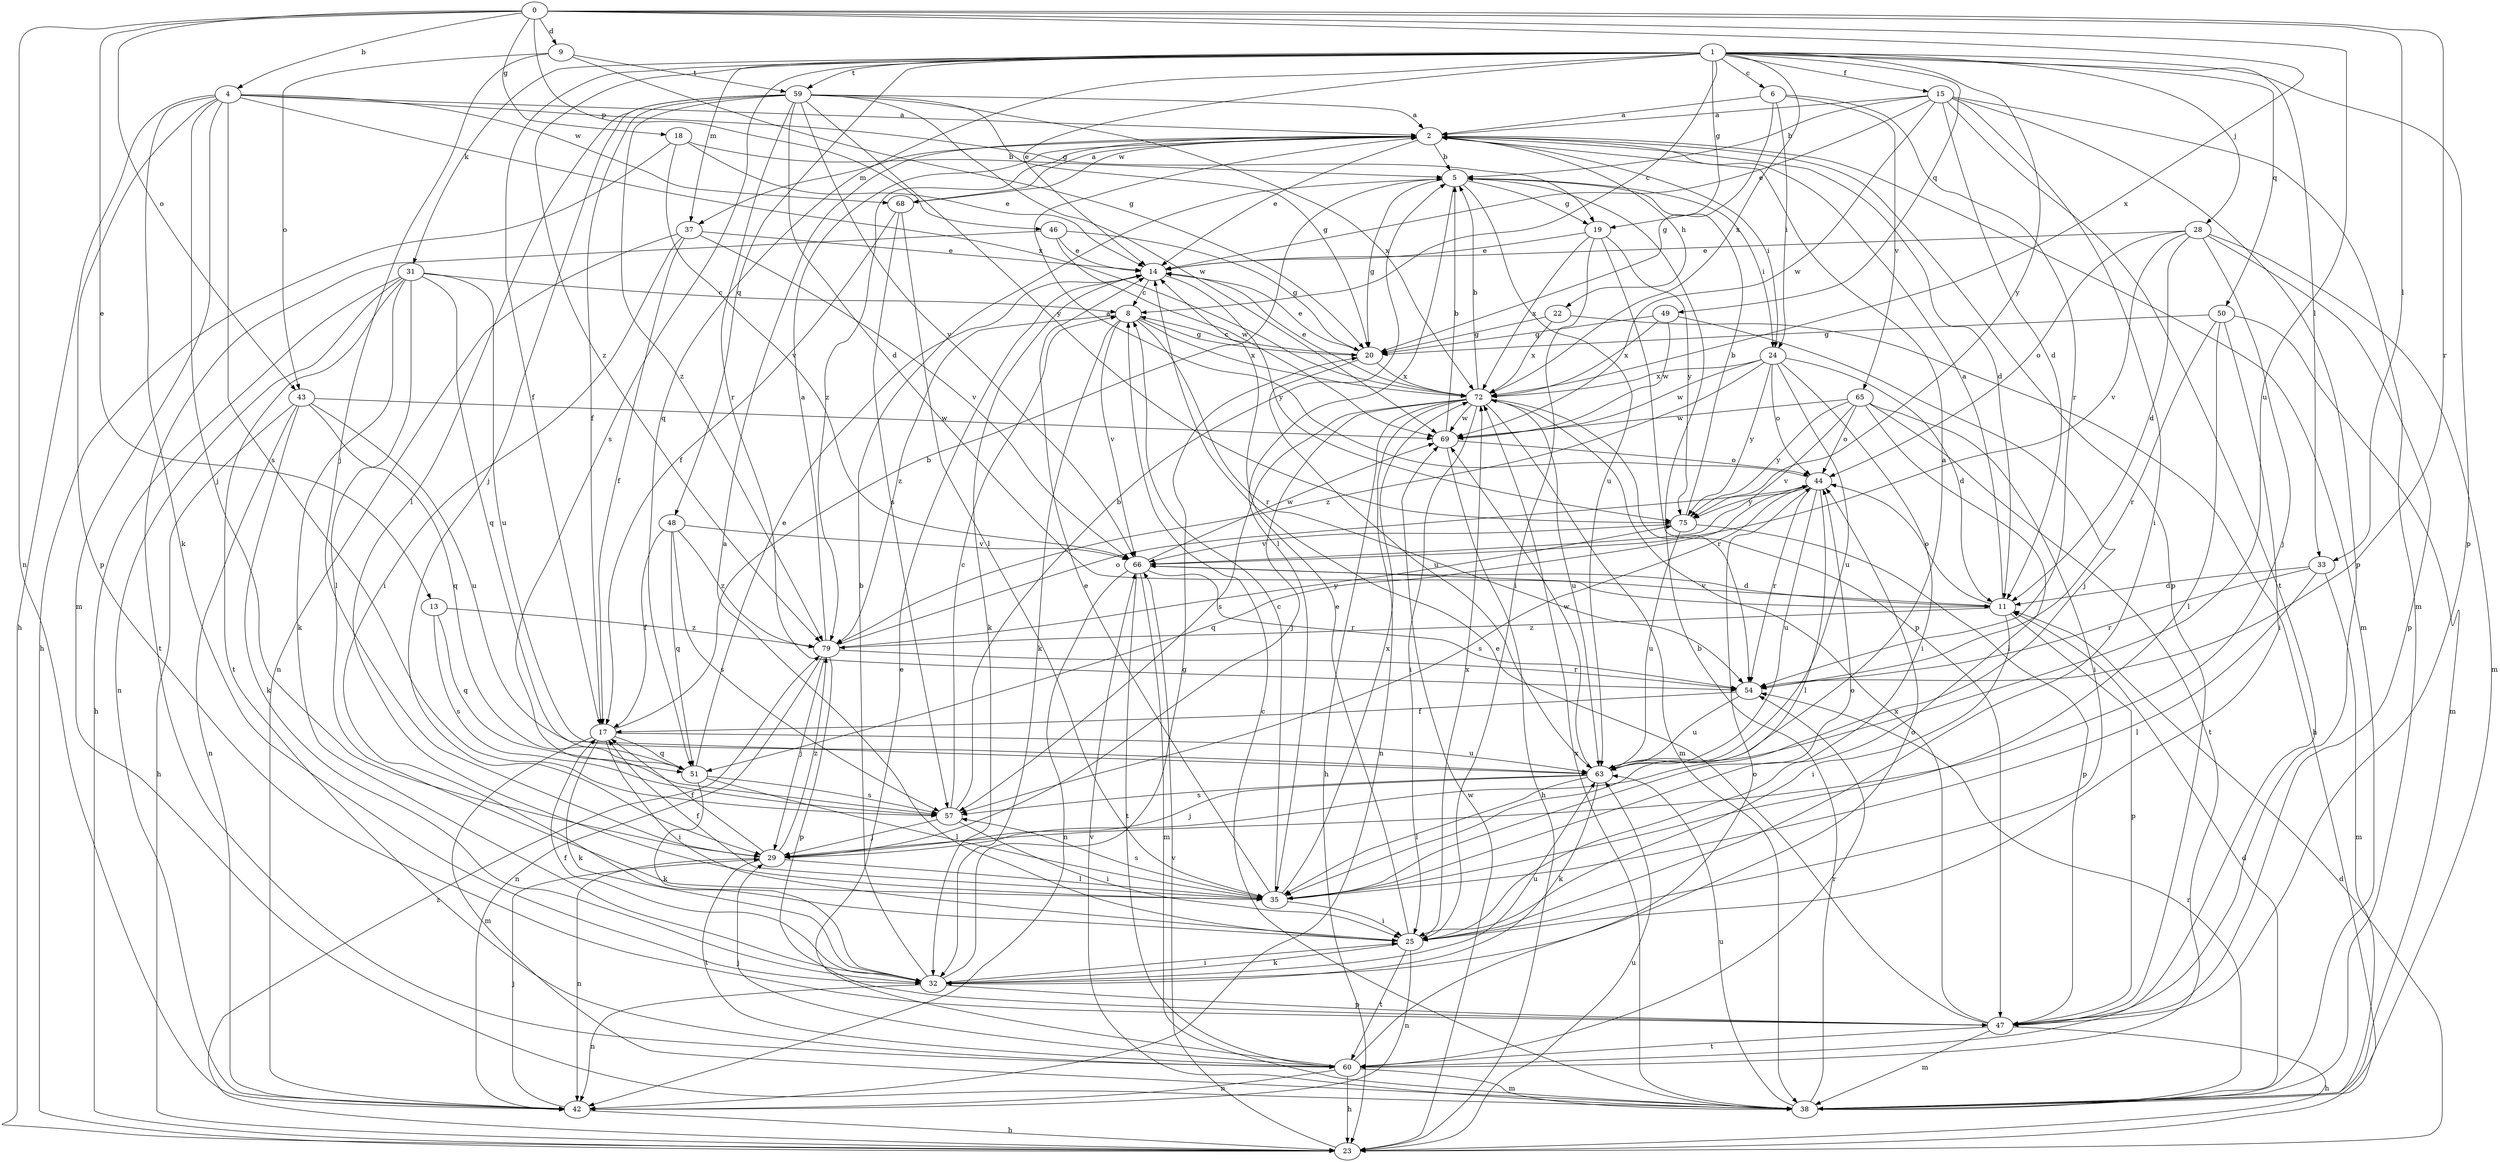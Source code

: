 strict digraph  {
0;
1;
2;
4;
5;
6;
8;
9;
11;
13;
14;
15;
17;
18;
19;
20;
22;
23;
24;
25;
28;
29;
31;
32;
33;
35;
37;
38;
42;
43;
44;
46;
47;
48;
49;
50;
51;
54;
57;
59;
60;
63;
65;
66;
68;
69;
72;
75;
79;
0 -> 4  [label=b];
0 -> 9  [label=d];
0 -> 13  [label=e];
0 -> 18  [label=g];
0 -> 33  [label=l];
0 -> 42  [label=n];
0 -> 43  [label=o];
0 -> 46  [label=p];
0 -> 54  [label=r];
0 -> 63  [label=u];
0 -> 72  [label=x];
1 -> 6  [label=c];
1 -> 8  [label=c];
1 -> 14  [label=e];
1 -> 15  [label=f];
1 -> 17  [label=f];
1 -> 19  [label=g];
1 -> 28  [label=j];
1 -> 31  [label=k];
1 -> 33  [label=l];
1 -> 37  [label=m];
1 -> 47  [label=p];
1 -> 48  [label=q];
1 -> 49  [label=q];
1 -> 50  [label=q];
1 -> 51  [label=q];
1 -> 57  [label=s];
1 -> 59  [label=t];
1 -> 72  [label=x];
1 -> 75  [label=y];
1 -> 79  [label=z];
2 -> 5  [label=b];
2 -> 11  [label=d];
2 -> 14  [label=e];
2 -> 22  [label=h];
2 -> 24  [label=i];
2 -> 37  [label=m];
2 -> 38  [label=m];
2 -> 47  [label=p];
2 -> 68  [label=w];
2 -> 79  [label=z];
4 -> 2  [label=a];
4 -> 19  [label=g];
4 -> 23  [label=h];
4 -> 29  [label=j];
4 -> 32  [label=k];
4 -> 38  [label=m];
4 -> 47  [label=p];
4 -> 57  [label=s];
4 -> 68  [label=w];
4 -> 72  [label=x];
5 -> 19  [label=g];
5 -> 20  [label=g];
5 -> 24  [label=i];
5 -> 35  [label=l];
5 -> 63  [label=u];
6 -> 2  [label=a];
6 -> 20  [label=g];
6 -> 24  [label=i];
6 -> 54  [label=r];
6 -> 65  [label=v];
8 -> 20  [label=g];
8 -> 32  [label=k];
8 -> 54  [label=r];
8 -> 66  [label=v];
8 -> 72  [label=x];
8 -> 79  [label=z];
9 -> 20  [label=g];
9 -> 29  [label=j];
9 -> 43  [label=o];
9 -> 59  [label=t];
11 -> 2  [label=a];
11 -> 25  [label=i];
11 -> 44  [label=o];
11 -> 47  [label=p];
11 -> 66  [label=v];
11 -> 79  [label=z];
13 -> 51  [label=q];
13 -> 57  [label=s];
13 -> 79  [label=z];
14 -> 8  [label=c];
14 -> 32  [label=k];
14 -> 75  [label=y];
15 -> 2  [label=a];
15 -> 5  [label=b];
15 -> 11  [label=d];
15 -> 14  [label=e];
15 -> 25  [label=i];
15 -> 38  [label=m];
15 -> 47  [label=p];
15 -> 60  [label=t];
15 -> 69  [label=w];
17 -> 5  [label=b];
17 -> 25  [label=i];
17 -> 32  [label=k];
17 -> 38  [label=m];
17 -> 51  [label=q];
17 -> 63  [label=u];
18 -> 5  [label=b];
18 -> 14  [label=e];
18 -> 23  [label=h];
18 -> 66  [label=v];
19 -> 14  [label=e];
19 -> 25  [label=i];
19 -> 47  [label=p];
19 -> 72  [label=x];
19 -> 75  [label=y];
20 -> 8  [label=c];
20 -> 14  [label=e];
20 -> 63  [label=u];
20 -> 72  [label=x];
22 -> 20  [label=g];
22 -> 23  [label=h];
22 -> 72  [label=x];
23 -> 11  [label=d];
23 -> 63  [label=u];
23 -> 66  [label=v];
23 -> 69  [label=w];
23 -> 79  [label=z];
24 -> 11  [label=d];
24 -> 25  [label=i];
24 -> 44  [label=o];
24 -> 63  [label=u];
24 -> 69  [label=w];
24 -> 72  [label=x];
24 -> 75  [label=y];
24 -> 79  [label=z];
25 -> 2  [label=a];
25 -> 14  [label=e];
25 -> 32  [label=k];
25 -> 42  [label=n];
25 -> 60  [label=t];
25 -> 72  [label=x];
28 -> 11  [label=d];
28 -> 14  [label=e];
28 -> 29  [label=j];
28 -> 38  [label=m];
28 -> 44  [label=o];
28 -> 47  [label=p];
28 -> 66  [label=v];
29 -> 17  [label=f];
29 -> 35  [label=l];
29 -> 42  [label=n];
29 -> 60  [label=t];
29 -> 79  [label=z];
31 -> 8  [label=c];
31 -> 23  [label=h];
31 -> 32  [label=k];
31 -> 35  [label=l];
31 -> 42  [label=n];
31 -> 51  [label=q];
31 -> 60  [label=t];
31 -> 63  [label=u];
32 -> 5  [label=b];
32 -> 17  [label=f];
32 -> 20  [label=g];
32 -> 25  [label=i];
32 -> 42  [label=n];
32 -> 44  [label=o];
32 -> 47  [label=p];
32 -> 63  [label=u];
33 -> 11  [label=d];
33 -> 35  [label=l];
33 -> 38  [label=m];
33 -> 54  [label=r];
35 -> 8  [label=c];
35 -> 14  [label=e];
35 -> 17  [label=f];
35 -> 25  [label=i];
35 -> 44  [label=o];
35 -> 57  [label=s];
35 -> 72  [label=x];
37 -> 14  [label=e];
37 -> 17  [label=f];
37 -> 25  [label=i];
37 -> 42  [label=n];
37 -> 66  [label=v];
38 -> 5  [label=b];
38 -> 8  [label=c];
38 -> 11  [label=d];
38 -> 54  [label=r];
38 -> 63  [label=u];
38 -> 66  [label=v];
38 -> 72  [label=x];
42 -> 23  [label=h];
42 -> 29  [label=j];
43 -> 23  [label=h];
43 -> 32  [label=k];
43 -> 42  [label=n];
43 -> 51  [label=q];
43 -> 63  [label=u];
43 -> 69  [label=w];
44 -> 2  [label=a];
44 -> 35  [label=l];
44 -> 51  [label=q];
44 -> 54  [label=r];
44 -> 57  [label=s];
44 -> 63  [label=u];
44 -> 75  [label=y];
46 -> 14  [label=e];
46 -> 20  [label=g];
46 -> 60  [label=t];
46 -> 69  [label=w];
47 -> 14  [label=e];
47 -> 23  [label=h];
47 -> 38  [label=m];
47 -> 60  [label=t];
47 -> 72  [label=x];
48 -> 17  [label=f];
48 -> 51  [label=q];
48 -> 57  [label=s];
48 -> 66  [label=v];
48 -> 79  [label=z];
49 -> 20  [label=g];
49 -> 29  [label=j];
49 -> 69  [label=w];
49 -> 72  [label=x];
50 -> 20  [label=g];
50 -> 25  [label=i];
50 -> 35  [label=l];
50 -> 38  [label=m];
50 -> 54  [label=r];
51 -> 14  [label=e];
51 -> 32  [label=k];
51 -> 35  [label=l];
51 -> 57  [label=s];
54 -> 17  [label=f];
54 -> 63  [label=u];
57 -> 5  [label=b];
57 -> 8  [label=c];
57 -> 25  [label=i];
57 -> 29  [label=j];
59 -> 2  [label=a];
59 -> 11  [label=d];
59 -> 17  [label=f];
59 -> 20  [label=g];
59 -> 29  [label=j];
59 -> 35  [label=l];
59 -> 54  [label=r];
59 -> 66  [label=v];
59 -> 69  [label=w];
59 -> 72  [label=x];
59 -> 75  [label=y];
59 -> 79  [label=z];
60 -> 14  [label=e];
60 -> 23  [label=h];
60 -> 29  [label=j];
60 -> 38  [label=m];
60 -> 42  [label=n];
60 -> 44  [label=o];
60 -> 54  [label=r];
63 -> 2  [label=a];
63 -> 29  [label=j];
63 -> 32  [label=k];
63 -> 35  [label=l];
63 -> 57  [label=s];
63 -> 69  [label=w];
65 -> 25  [label=i];
65 -> 35  [label=l];
65 -> 44  [label=o];
65 -> 60  [label=t];
65 -> 66  [label=v];
65 -> 69  [label=w];
65 -> 75  [label=y];
66 -> 11  [label=d];
66 -> 38  [label=m];
66 -> 42  [label=n];
66 -> 54  [label=r];
66 -> 60  [label=t];
66 -> 69  [label=w];
68 -> 2  [label=a];
68 -> 17  [label=f];
68 -> 35  [label=l];
68 -> 57  [label=s];
69 -> 5  [label=b];
69 -> 23  [label=h];
69 -> 44  [label=o];
72 -> 5  [label=b];
72 -> 14  [label=e];
72 -> 23  [label=h];
72 -> 25  [label=i];
72 -> 29  [label=j];
72 -> 38  [label=m];
72 -> 42  [label=n];
72 -> 54  [label=r];
72 -> 57  [label=s];
72 -> 63  [label=u];
72 -> 69  [label=w];
75 -> 5  [label=b];
75 -> 47  [label=p];
75 -> 63  [label=u];
75 -> 66  [label=v];
79 -> 2  [label=a];
79 -> 29  [label=j];
79 -> 42  [label=n];
79 -> 44  [label=o];
79 -> 47  [label=p];
79 -> 54  [label=r];
79 -> 75  [label=y];
}
